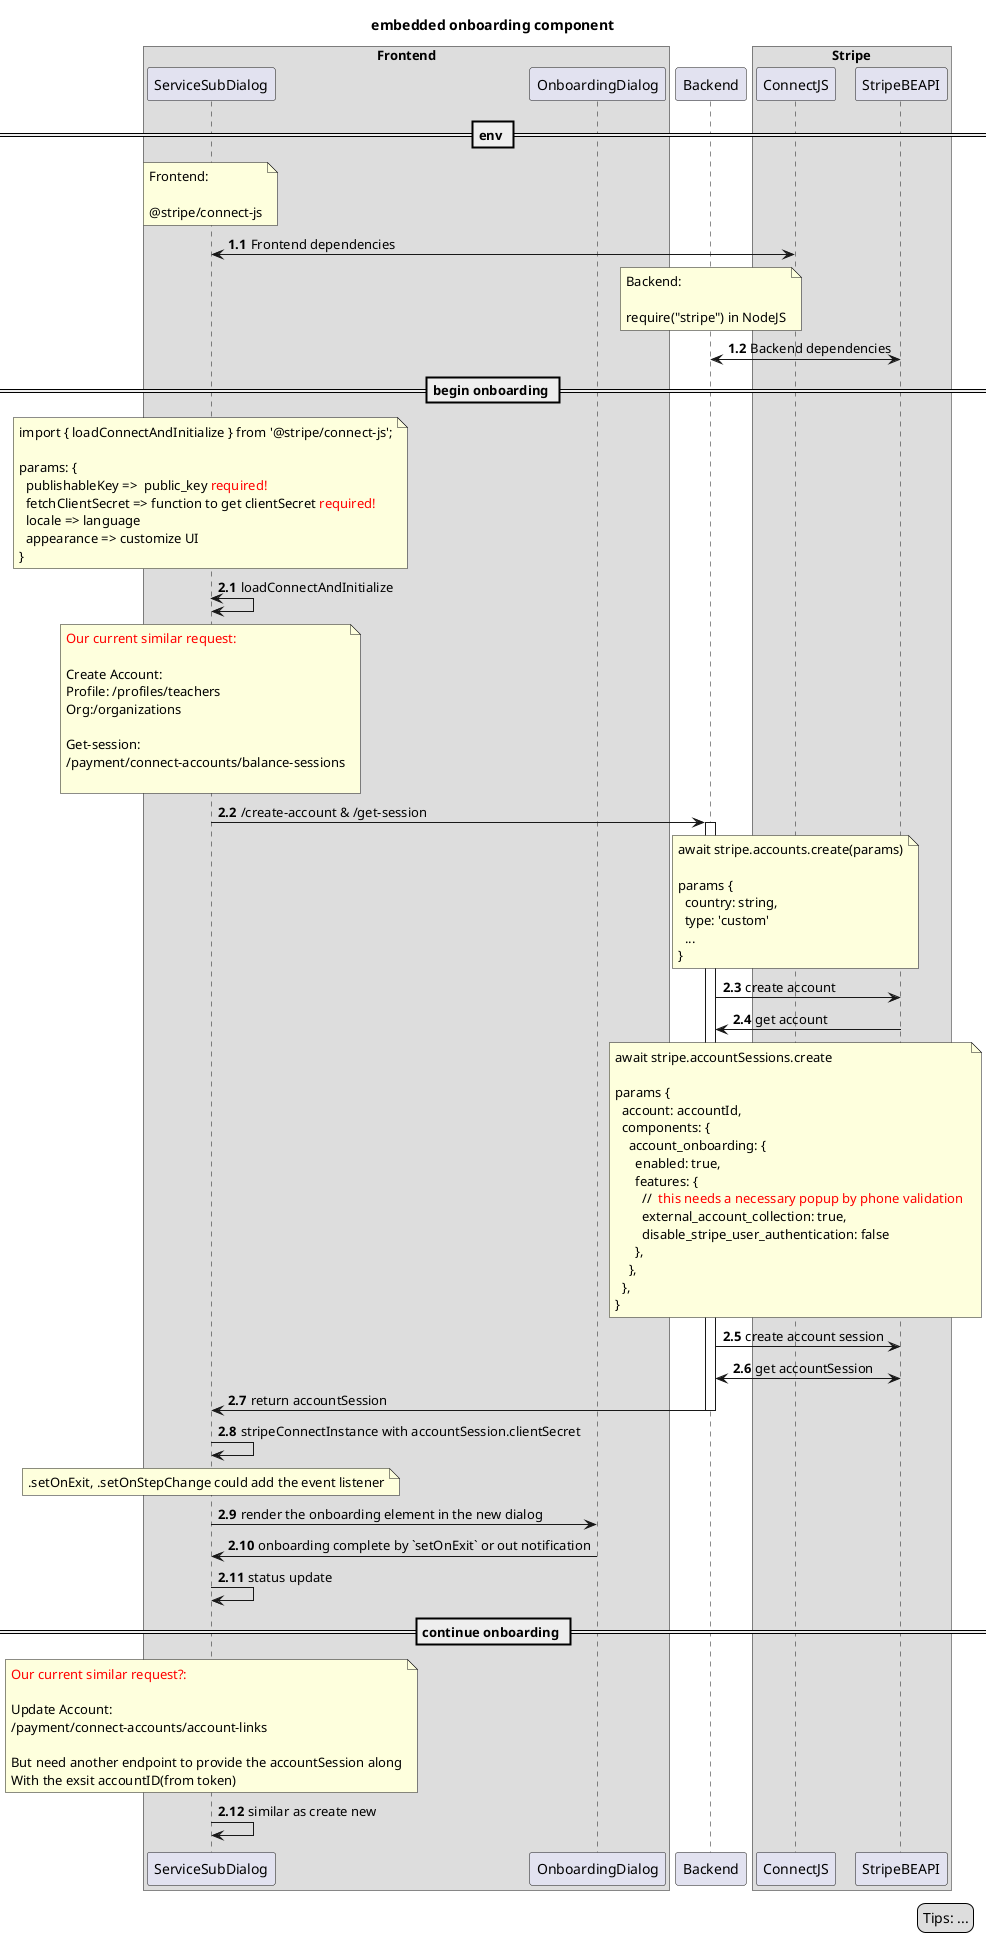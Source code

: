 @startuml
title "embedded onboarding component"
legend right
  Tips: ...
end legend

box "Frontend"
participant ServiceSubDialog
participant OnboardingDialog
end box

participant Backend

box Stripe
participant ConnectJS
participant StripeBEAPI
end box

== env ==
autonumber 1.1
note over ServiceSubDialog
Frontend: 

@stripe/connect-js
end note
ServiceSubDialog <-> ConnectJS: Frontend dependencies

note over Backend
Backend: 

require("stripe") in NodeJS
end note
Backend <-> StripeBEAPI: Backend dependencies


== begin onboarding ==
autonumber 2.1
note over ServiceSubDialog
import { loadConnectAndInitialize } from '@stripe/connect-js';

params: {
  publishableKey =>  public_key <color red>required!</color>
  fetchClientSecret => function to get clientSecret <color red>required!</color>
  locale => language
  appearance => customize UI
}
end note
ServiceSubDialog <-> ServiceSubDialog : loadConnectAndInitialize
note over ServiceSubDialog
<color red>Our current similar request:</color>

Create Account:
Profile: /profiles/teachers
Org:/organizations

Get-session:
/payment/connect-accounts/balance-sessions

end note
ServiceSubDialog -> Backend: /create-account & /get-session
activate Backend
  note over ConnectJS
  await stripe.accounts.create(params)

  params {
    country: string,
    type: 'custom'
    ...
  }
  end note
  Backend -> StripeBEAPI: create account
  Backend <- StripeBEAPI: get account

  note over ConnectJS
  await stripe.accountSessions.create

  params {
    account: accountId,
    components: {
      account_onboarding: {
        enabled: true,
        features: {
          // <color red> this needs a necessary popup by phone validation </color>
          external_account_collection: true,
          disable_stripe_user_authentication: false
        },
      },
    },
  }
  end note
  Backend -> StripeBEAPI: create account session 
  Backend <-> StripeBEAPI: get accountSession
  Backend -> ServiceSubDialog: return accountSession
deactivate Backend

ServiceSubDialog -> ServiceSubDialog: stripeConnectInstance with accountSession.clientSecret
note over ServiceSubDialog
.setOnExit, .setOnStepChange could add the event listener
end note
ServiceSubDialog -> OnboardingDialog: render the onboarding element in the new dialog
ServiceSubDialog <- OnboardingDialog: onboarding complete by `setOnExit` or out notification
ServiceSubDialog -> ServiceSubDialog: status update


== continue onboarding ==
note over ServiceSubDialog
<color red>Our current similar request?:</color>

Update Account:
/payment/connect-accounts/account-links

But need another endpoint to provide the accountSession along
With the exsit accountID(from token)
end note
ServiceSubDialog -> ServiceSubDialog: similar as create new
@enduml